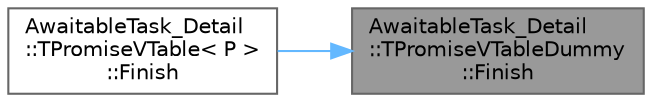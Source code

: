 digraph "AwaitableTask_Detail::TPromiseVTableDummy::Finish"
{
 // INTERACTIVE_SVG=YES
 // LATEX_PDF_SIZE
  bgcolor="transparent";
  edge [fontname=Helvetica,fontsize=10,labelfontname=Helvetica,labelfontsize=10];
  node [fontname=Helvetica,fontsize=10,shape=box,height=0.2,width=0.4];
  rankdir="RL";
  Node1 [id="Node000001",label="AwaitableTask_Detail\l::TPromiseVTableDummy\l::Finish",height=0.2,width=0.4,color="gray40", fillcolor="grey60", style="filled", fontcolor="black",tooltip=" "];
  Node1 -> Node2 [id="edge1_Node000001_Node000002",dir="back",color="steelblue1",style="solid",tooltip=" "];
  Node2 [id="Node000002",label="AwaitableTask_Detail\l::TPromiseVTable\< P \>\l::Finish",height=0.2,width=0.4,color="grey40", fillcolor="white", style="filled",URL="$df/d0a/classAwaitableTask__Detail_1_1TPromiseVTable.html#aebb1debede87d14f019cdc58df60fa4b",tooltip=" "];
}
